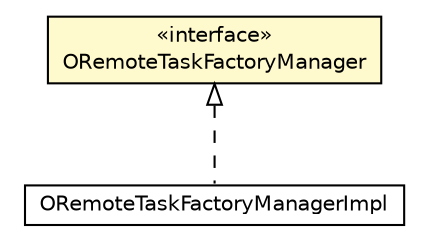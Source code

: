 #!/usr/local/bin/dot
#
# Class diagram 
# Generated by UMLGraph version R5_6-24-gf6e263 (http://www.umlgraph.org/)
#

digraph G {
	edge [fontname="Helvetica",fontsize=10,labelfontname="Helvetica",labelfontsize=10];
	node [fontname="Helvetica",fontsize=10,shape=plaintext];
	nodesep=0.25;
	ranksep=0.5;
	// com.orientechnologies.orient.server.distributed.ORemoteTaskFactoryManager
	c5541623 [label=<<table title="com.orientechnologies.orient.server.distributed.ORemoteTaskFactoryManager" border="0" cellborder="1" cellspacing="0" cellpadding="2" port="p" bgcolor="lemonChiffon" href="./ORemoteTaskFactoryManager.html">
		<tr><td><table border="0" cellspacing="0" cellpadding="1">
<tr><td align="center" balign="center"> &#171;interface&#187; </td></tr>
<tr><td align="center" balign="center"> ORemoteTaskFactoryManager </td></tr>
		</table></td></tr>
		</table>>, URL="./ORemoteTaskFactoryManager.html", fontname="Helvetica", fontcolor="black", fontsize=10.0];
	// com.orientechnologies.orient.server.distributed.impl.task.ORemoteTaskFactoryManagerImpl
	c5541991 [label=<<table title="com.orientechnologies.orient.server.distributed.impl.task.ORemoteTaskFactoryManagerImpl" border="0" cellborder="1" cellspacing="0" cellpadding="2" port="p" href="./impl/task/ORemoteTaskFactoryManagerImpl.html">
		<tr><td><table border="0" cellspacing="0" cellpadding="1">
<tr><td align="center" balign="center"> ORemoteTaskFactoryManagerImpl </td></tr>
		</table></td></tr>
		</table>>, URL="./impl/task/ORemoteTaskFactoryManagerImpl.html", fontname="Helvetica", fontcolor="black", fontsize=10.0];
	//com.orientechnologies.orient.server.distributed.impl.task.ORemoteTaskFactoryManagerImpl implements com.orientechnologies.orient.server.distributed.ORemoteTaskFactoryManager
	c5541623:p -> c5541991:p [dir=back,arrowtail=empty,style=dashed];
}

